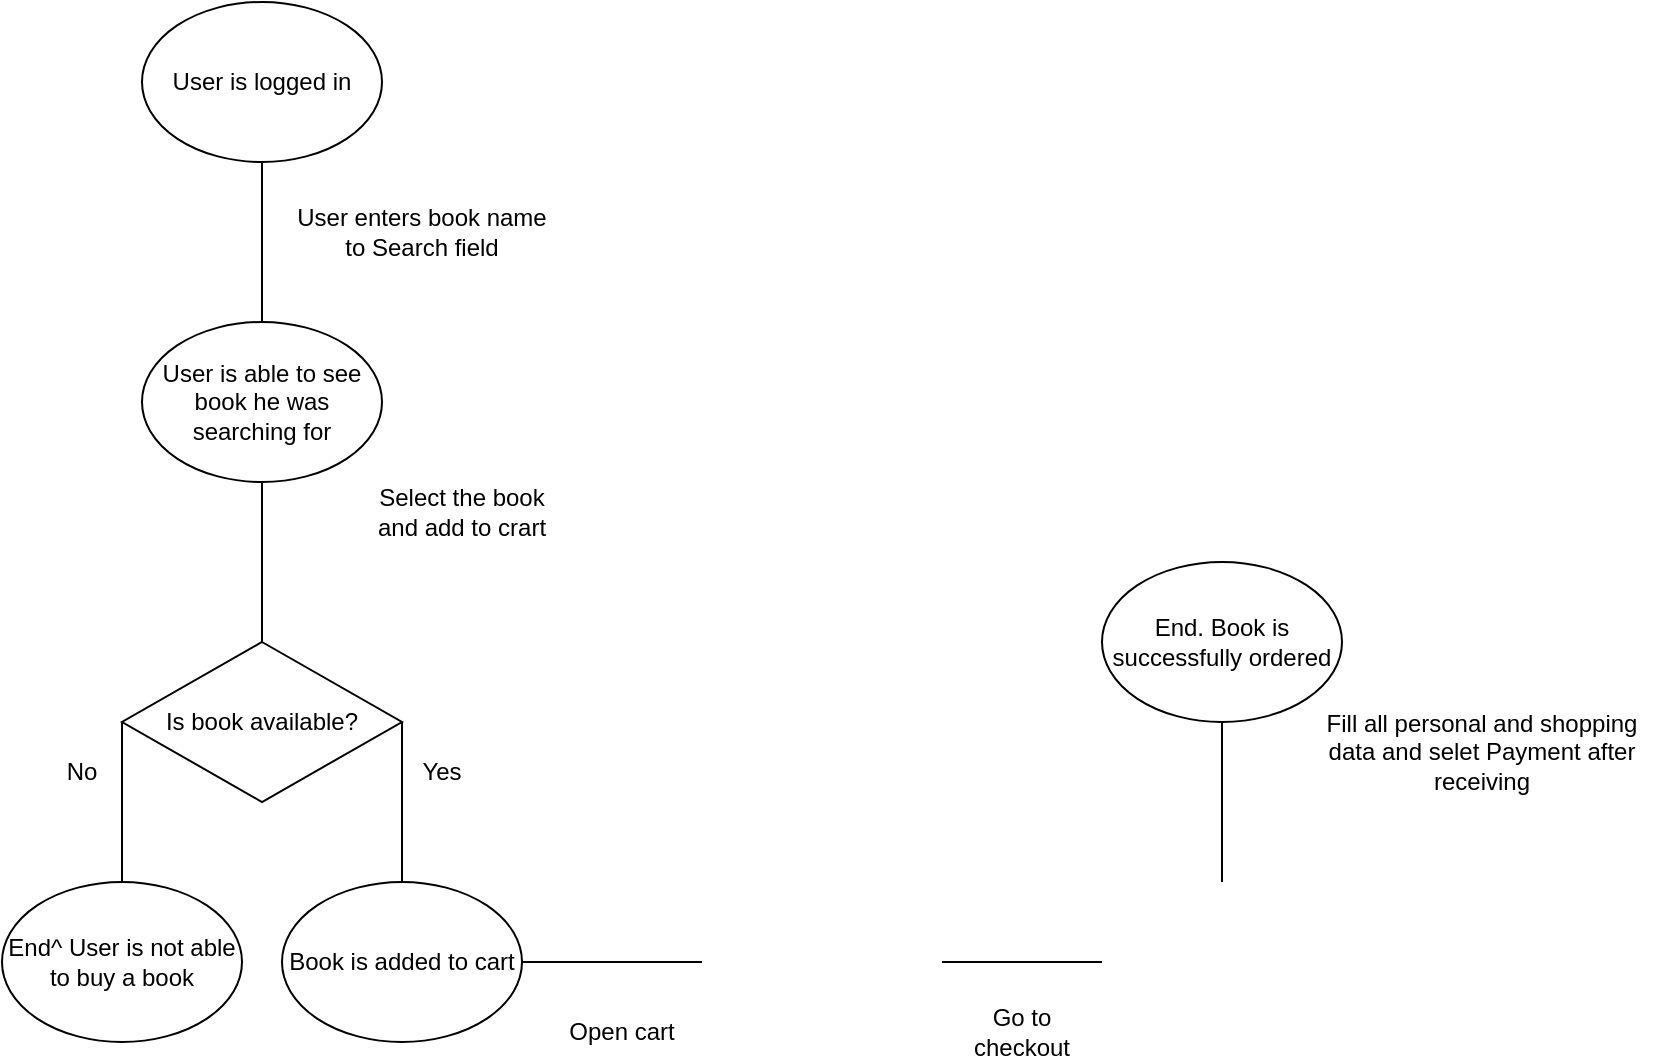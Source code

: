 <mxfile version="20.8.16" type="device"><diagram name="Страница 1" id="P8Ph4QGVo_eOr-2LWzDh"><mxGraphModel dx="2084" dy="660" grid="1" gridSize="10" guides="1" tooltips="1" connect="1" arrows="1" fold="1" page="1" pageScale="1" pageWidth="827" pageHeight="1169" math="0" shadow="0"><root><mxCell id="0"/><mxCell id="1" parent="0"/><mxCell id="3VBmp5i1_KBSfApHV-OF-1" value="User is logged in" style="ellipse;whiteSpace=wrap;html=1;" vertex="1" parent="1"><mxGeometry x="40" y="40" width="120" height="80" as="geometry"/></mxCell><mxCell id="3VBmp5i1_KBSfApHV-OF-3" value="" style="endArrow=none;html=1;rounded=0;" edge="1" parent="1"><mxGeometry width="50" height="50" relative="1" as="geometry"><mxPoint x="100" y="200" as="sourcePoint"/><mxPoint x="100" y="120" as="targetPoint"/><Array as="points"/></mxGeometry></mxCell><mxCell id="3VBmp5i1_KBSfApHV-OF-4" value="User enters book name to Search field" style="text;html=1;strokeColor=none;fillColor=none;align=center;verticalAlign=middle;whiteSpace=wrap;rounded=0;" vertex="1" parent="1"><mxGeometry x="110" y="140" width="140" height="30" as="geometry"/></mxCell><mxCell id="3VBmp5i1_KBSfApHV-OF-5" value="User is able to see book he was searching for" style="ellipse;whiteSpace=wrap;html=1;" vertex="1" parent="1"><mxGeometry x="40" y="200" width="120" height="80" as="geometry"/></mxCell><mxCell id="3VBmp5i1_KBSfApHV-OF-6" value="Select the book and add to crart" style="text;html=1;strokeColor=none;fillColor=none;align=center;verticalAlign=middle;whiteSpace=wrap;rounded=0;" vertex="1" parent="1"><mxGeometry x="150" y="280" width="100" height="30" as="geometry"/></mxCell><mxCell id="3VBmp5i1_KBSfApHV-OF-7" value="" style="endArrow=none;html=1;rounded=0;entryX=0.5;entryY=1;entryDx=0;entryDy=0;" edge="1" parent="1" target="3VBmp5i1_KBSfApHV-OF-5"><mxGeometry width="50" height="50" relative="1" as="geometry"><mxPoint x="100" y="360" as="sourcePoint"/><mxPoint x="440" y="170" as="targetPoint"/></mxGeometry></mxCell><mxCell id="3VBmp5i1_KBSfApHV-OF-8" value="Is book available?" style="rhombus;whiteSpace=wrap;html=1;" vertex="1" parent="1"><mxGeometry x="30" y="360" width="140" height="80" as="geometry"/></mxCell><mxCell id="3VBmp5i1_KBSfApHV-OF-9" value="" style="endArrow=none;html=1;rounded=0;entryX=1;entryY=0.5;entryDx=0;entryDy=0;" edge="1" parent="1" target="3VBmp5i1_KBSfApHV-OF-8"><mxGeometry width="50" height="50" relative="1" as="geometry"><mxPoint x="170" y="480" as="sourcePoint"/><mxPoint x="440" y="270" as="targetPoint"/></mxGeometry></mxCell><mxCell id="3VBmp5i1_KBSfApHV-OF-10" value="" style="endArrow=none;html=1;rounded=0;entryX=0;entryY=0.5;entryDx=0;entryDy=0;" edge="1" parent="1" target="3VBmp5i1_KBSfApHV-OF-8"><mxGeometry width="50" height="50" relative="1" as="geometry"><mxPoint x="30" y="480" as="sourcePoint"/><mxPoint x="440" y="270" as="targetPoint"/></mxGeometry></mxCell><mxCell id="3VBmp5i1_KBSfApHV-OF-11" value="No" style="text;html=1;strokeColor=none;fillColor=none;align=center;verticalAlign=middle;whiteSpace=wrap;rounded=0;" vertex="1" parent="1"><mxGeometry x="-20" y="410" width="60" height="30" as="geometry"/></mxCell><mxCell id="3VBmp5i1_KBSfApHV-OF-12" value="End^ User is not able to buy a book" style="ellipse;whiteSpace=wrap;html=1;" vertex="1" parent="1"><mxGeometry x="-30" y="480" width="120" height="80" as="geometry"/></mxCell><mxCell id="3VBmp5i1_KBSfApHV-OF-13" value="Yes" style="text;html=1;strokeColor=none;fillColor=none;align=center;verticalAlign=middle;whiteSpace=wrap;rounded=0;" vertex="1" parent="1"><mxGeometry x="160" y="410" width="60" height="30" as="geometry"/></mxCell><mxCell id="3VBmp5i1_KBSfApHV-OF-14" value="Book is added to cart" style="ellipse;whiteSpace=wrap;html=1;" vertex="1" parent="1"><mxGeometry x="110" y="480" width="120" height="80" as="geometry"/></mxCell><mxCell id="3VBmp5i1_KBSfApHV-OF-15" value="" style="endArrow=none;html=1;rounded=0;exitX=1;exitY=0.5;exitDx=0;exitDy=0;" edge="1" parent="1" source="3VBmp5i1_KBSfApHV-OF-14"><mxGeometry width="50" height="50" relative="1" as="geometry"><mxPoint x="390" y="410" as="sourcePoint"/><mxPoint x="320" y="520" as="targetPoint"/></mxGeometry></mxCell><mxCell id="3VBmp5i1_KBSfApHV-OF-17" value="Open cart" style="text;html=1;strokeColor=none;fillColor=none;align=center;verticalAlign=middle;whiteSpace=wrap;rounded=0;" vertex="1" parent="1"><mxGeometry x="250" y="540" width="60" height="30" as="geometry"/></mxCell><mxCell id="3VBmp5i1_KBSfApHV-OF-18" value="" style="endArrow=none;html=1;rounded=0;exitX=1;exitY=0.5;exitDx=0;exitDy=0;" edge="1" parent="1"><mxGeometry width="50" height="50" relative="1" as="geometry"><mxPoint x="440.0" y="520" as="sourcePoint"/><mxPoint x="520" y="520" as="targetPoint"/></mxGeometry></mxCell><mxCell id="3VBmp5i1_KBSfApHV-OF-20" value="Go to checkout" style="text;html=1;strokeColor=none;fillColor=none;align=center;verticalAlign=middle;whiteSpace=wrap;rounded=0;" vertex="1" parent="1"><mxGeometry x="450" y="540" width="60" height="30" as="geometry"/></mxCell><mxCell id="3VBmp5i1_KBSfApHV-OF-21" value="" style="endArrow=none;html=1;rounded=0;exitX=0.5;exitY=0;exitDx=0;exitDy=0;" edge="1" parent="1"><mxGeometry width="50" height="50" relative="1" as="geometry"><mxPoint x="580" y="480" as="sourcePoint"/><mxPoint x="580" y="400" as="targetPoint"/></mxGeometry></mxCell><mxCell id="3VBmp5i1_KBSfApHV-OF-22" value="End. Book is successfully ordered" style="ellipse;whiteSpace=wrap;html=1;" vertex="1" parent="1"><mxGeometry x="520" y="320" width="120" height="80" as="geometry"/></mxCell><mxCell id="3VBmp5i1_KBSfApHV-OF-23" value="Fill all personal and shopping data and selet Payment after receiving" style="text;html=1;strokeColor=none;fillColor=none;align=center;verticalAlign=middle;whiteSpace=wrap;rounded=0;" vertex="1" parent="1"><mxGeometry x="620" y="400" width="180" height="30" as="geometry"/></mxCell></root></mxGraphModel></diagram></mxfile>